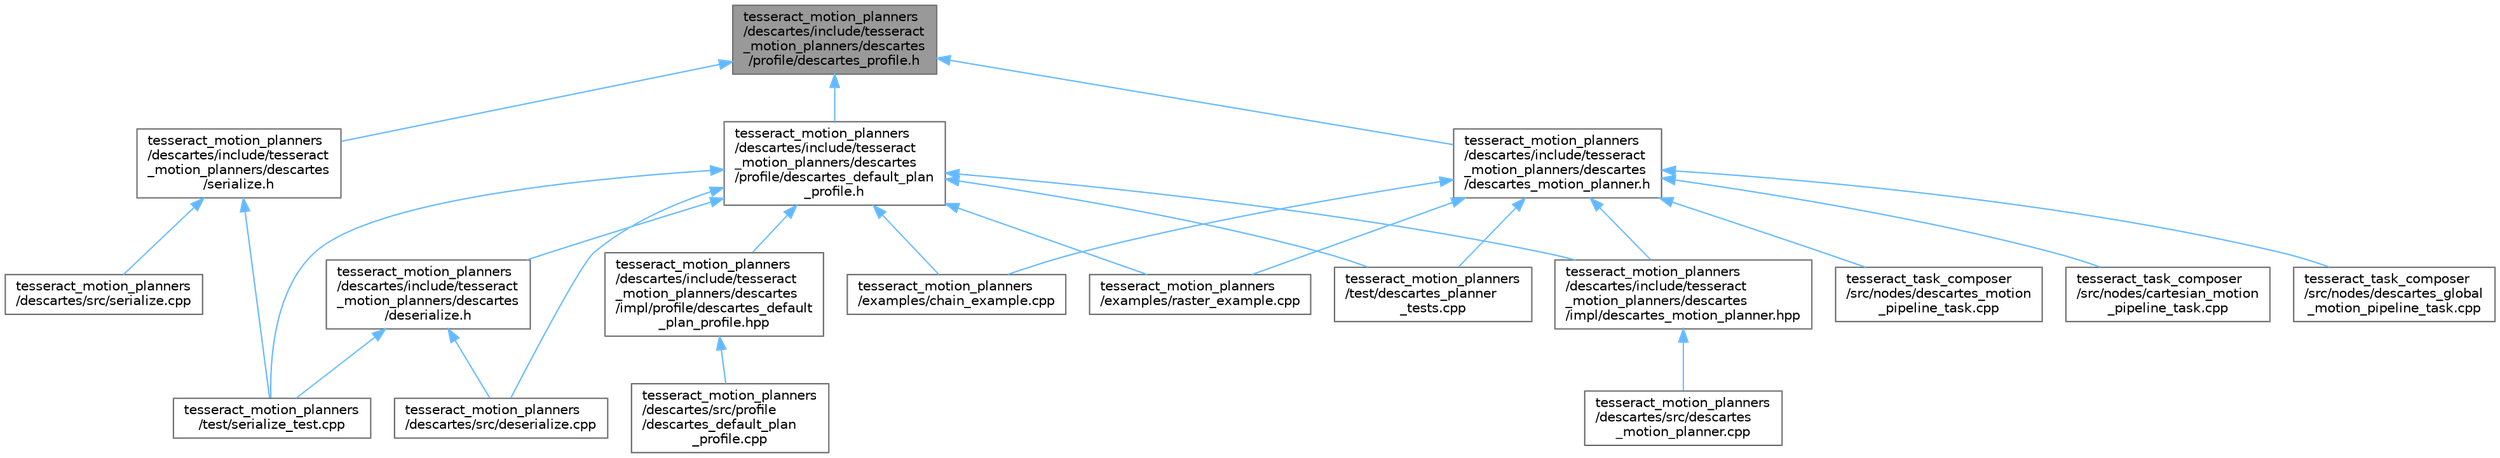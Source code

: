 digraph "tesseract_motion_planners/descartes/include/tesseract_motion_planners/descartes/profile/descartes_profile.h"
{
 // LATEX_PDF_SIZE
  bgcolor="transparent";
  edge [fontname=Helvetica,fontsize=10,labelfontname=Helvetica,labelfontsize=10];
  node [fontname=Helvetica,fontsize=10,shape=box,height=0.2,width=0.4];
  Node1 [label="tesseract_motion_planners\l/descartes/include/tesseract\l_motion_planners/descartes\l/profile/descartes_profile.h",height=0.2,width=0.4,color="gray40", fillcolor="grey60", style="filled", fontcolor="black",tooltip=" "];
  Node1 -> Node2 [dir="back",color="steelblue1",style="solid"];
  Node2 [label="tesseract_motion_planners\l/descartes/include/tesseract\l_motion_planners/descartes\l/descartes_motion_planner.h",height=0.2,width=0.4,color="grey40", fillcolor="white", style="filled",URL="$d4/dd8/descartes__motion__planner_8h.html",tooltip=" "];
  Node2 -> Node3 [dir="back",color="steelblue1",style="solid"];
  Node3 [label="tesseract_motion_planners\l/descartes/include/tesseract\l_motion_planners/descartes\l/impl/descartes_motion_planner.hpp",height=0.2,width=0.4,color="grey40", fillcolor="white", style="filled",URL="$dd/dad/descartes__motion__planner_8hpp.html",tooltip="Tesseract ROS Descartes planner."];
  Node3 -> Node4 [dir="back",color="steelblue1",style="solid"];
  Node4 [label="tesseract_motion_planners\l/descartes/src/descartes\l_motion_planner.cpp",height=0.2,width=0.4,color="grey40", fillcolor="white", style="filled",URL="$d5/dd0/descartes__motion__planner_8cpp.html",tooltip="Tesseract ROS Descartes planner."];
  Node2 -> Node5 [dir="back",color="steelblue1",style="solid"];
  Node5 [label="tesseract_motion_planners\l/examples/chain_example.cpp",height=0.2,width=0.4,color="grey40", fillcolor="white", style="filled",URL="$d2/de8/chain__example_8cpp.html",tooltip="Chained motion planning example."];
  Node2 -> Node6 [dir="back",color="steelblue1",style="solid"];
  Node6 [label="tesseract_motion_planners\l/examples/raster_example.cpp",height=0.2,width=0.4,color="grey40", fillcolor="white", style="filled",URL="$d4/dfe/raster__example_8cpp.html",tooltip="Raster motion planning example."];
  Node2 -> Node7 [dir="back",color="steelblue1",style="solid"];
  Node7 [label="tesseract_motion_planners\l/test/descartes_planner\l_tests.cpp",height=0.2,width=0.4,color="grey40", fillcolor="white", style="filled",URL="$d6/dcb/descartes__planner__tests_8cpp.html",tooltip="This contains unit test for the tesseract descartes planner."];
  Node2 -> Node8 [dir="back",color="steelblue1",style="solid"];
  Node8 [label="tesseract_task_composer\l/src/nodes/cartesian_motion\l_pipeline_task.cpp",height=0.2,width=0.4,color="grey40", fillcolor="white", style="filled",URL="$d7/d06/cartesian__motion__pipeline__task_8cpp.html",tooltip=" "];
  Node2 -> Node9 [dir="back",color="steelblue1",style="solid"];
  Node9 [label="tesseract_task_composer\l/src/nodes/descartes_global\l_motion_pipeline_task.cpp",height=0.2,width=0.4,color="grey40", fillcolor="white", style="filled",URL="$db/d24/descartes__global__motion__pipeline__task_8cpp.html",tooltip=" "];
  Node2 -> Node10 [dir="back",color="steelblue1",style="solid"];
  Node10 [label="tesseract_task_composer\l/src/nodes/descartes_motion\l_pipeline_task.cpp",height=0.2,width=0.4,color="grey40", fillcolor="white", style="filled",URL="$d4/daf/descartes__motion__pipeline__task_8cpp.html",tooltip=" "];
  Node1 -> Node11 [dir="back",color="steelblue1",style="solid"];
  Node11 [label="tesseract_motion_planners\l/descartes/include/tesseract\l_motion_planners/descartes\l/profile/descartes_default_plan\l_profile.h",height=0.2,width=0.4,color="grey40", fillcolor="white", style="filled",URL="$d5/d91/descartes__default__plan__profile_8h.html",tooltip=" "];
  Node11 -> Node12 [dir="back",color="steelblue1",style="solid"];
  Node12 [label="tesseract_motion_planners\l/descartes/include/tesseract\l_motion_planners/descartes\l/deserialize.h",height=0.2,width=0.4,color="grey40", fillcolor="white", style="filled",URL="$dd/d1e/descartes_2include_2tesseract__motion__planners_2descartes_2deserialize_8h.html",tooltip="Provide methods for deserialize descartes plans to xml."];
  Node12 -> Node13 [dir="back",color="steelblue1",style="solid"];
  Node13 [label="tesseract_motion_planners\l/descartes/src/deserialize.cpp",height=0.2,width=0.4,color="grey40", fillcolor="white", style="filled",URL="$d5/d68/descartes_2src_2deserialize_8cpp.html",tooltip="Provide methods for deserialize instructions to xml and deserialization."];
  Node12 -> Node14 [dir="back",color="steelblue1",style="solid"];
  Node14 [label="tesseract_motion_planners\l/test/serialize_test.cpp",height=0.2,width=0.4,color="grey40", fillcolor="white", style="filled",URL="$d3/d15/tesseract__motion__planners_2test_2serialize__test_8cpp.html",tooltip=" "];
  Node11 -> Node3 [dir="back",color="steelblue1",style="solid"];
  Node11 -> Node15 [dir="back",color="steelblue1",style="solid"];
  Node15 [label="tesseract_motion_planners\l/descartes/include/tesseract\l_motion_planners/descartes\l/impl/profile/descartes_default\l_plan_profile.hpp",height=0.2,width=0.4,color="grey40", fillcolor="white", style="filled",URL="$df/d3e/descartes__default__plan__profile_8hpp.html",tooltip=" "];
  Node15 -> Node16 [dir="back",color="steelblue1",style="solid"];
  Node16 [label="tesseract_motion_planners\l/descartes/src/profile\l/descartes_default_plan\l_profile.cpp",height=0.2,width=0.4,color="grey40", fillcolor="white", style="filled",URL="$da/dcd/descartes__default__plan__profile_8cpp.html",tooltip=" "];
  Node11 -> Node13 [dir="back",color="steelblue1",style="solid"];
  Node11 -> Node5 [dir="back",color="steelblue1",style="solid"];
  Node11 -> Node6 [dir="back",color="steelblue1",style="solid"];
  Node11 -> Node7 [dir="back",color="steelblue1",style="solid"];
  Node11 -> Node14 [dir="back",color="steelblue1",style="solid"];
  Node1 -> Node17 [dir="back",color="steelblue1",style="solid"];
  Node17 [label="tesseract_motion_planners\l/descartes/include/tesseract\l_motion_planners/descartes\l/serialize.h",height=0.2,width=0.4,color="grey40", fillcolor="white", style="filled",URL="$d6/d1b/descartes_2include_2tesseract__motion__planners_2descartes_2serialize_8h.html",tooltip="Provide methods for serializing descartes plans to xml."];
  Node17 -> Node18 [dir="back",color="steelblue1",style="solid"];
  Node18 [label="tesseract_motion_planners\l/descartes/src/serialize.cpp",height=0.2,width=0.4,color="grey40", fillcolor="white", style="filled",URL="$df/d21/descartes_2src_2serialize_8cpp.html",tooltip=" "];
  Node17 -> Node14 [dir="back",color="steelblue1",style="solid"];
}
